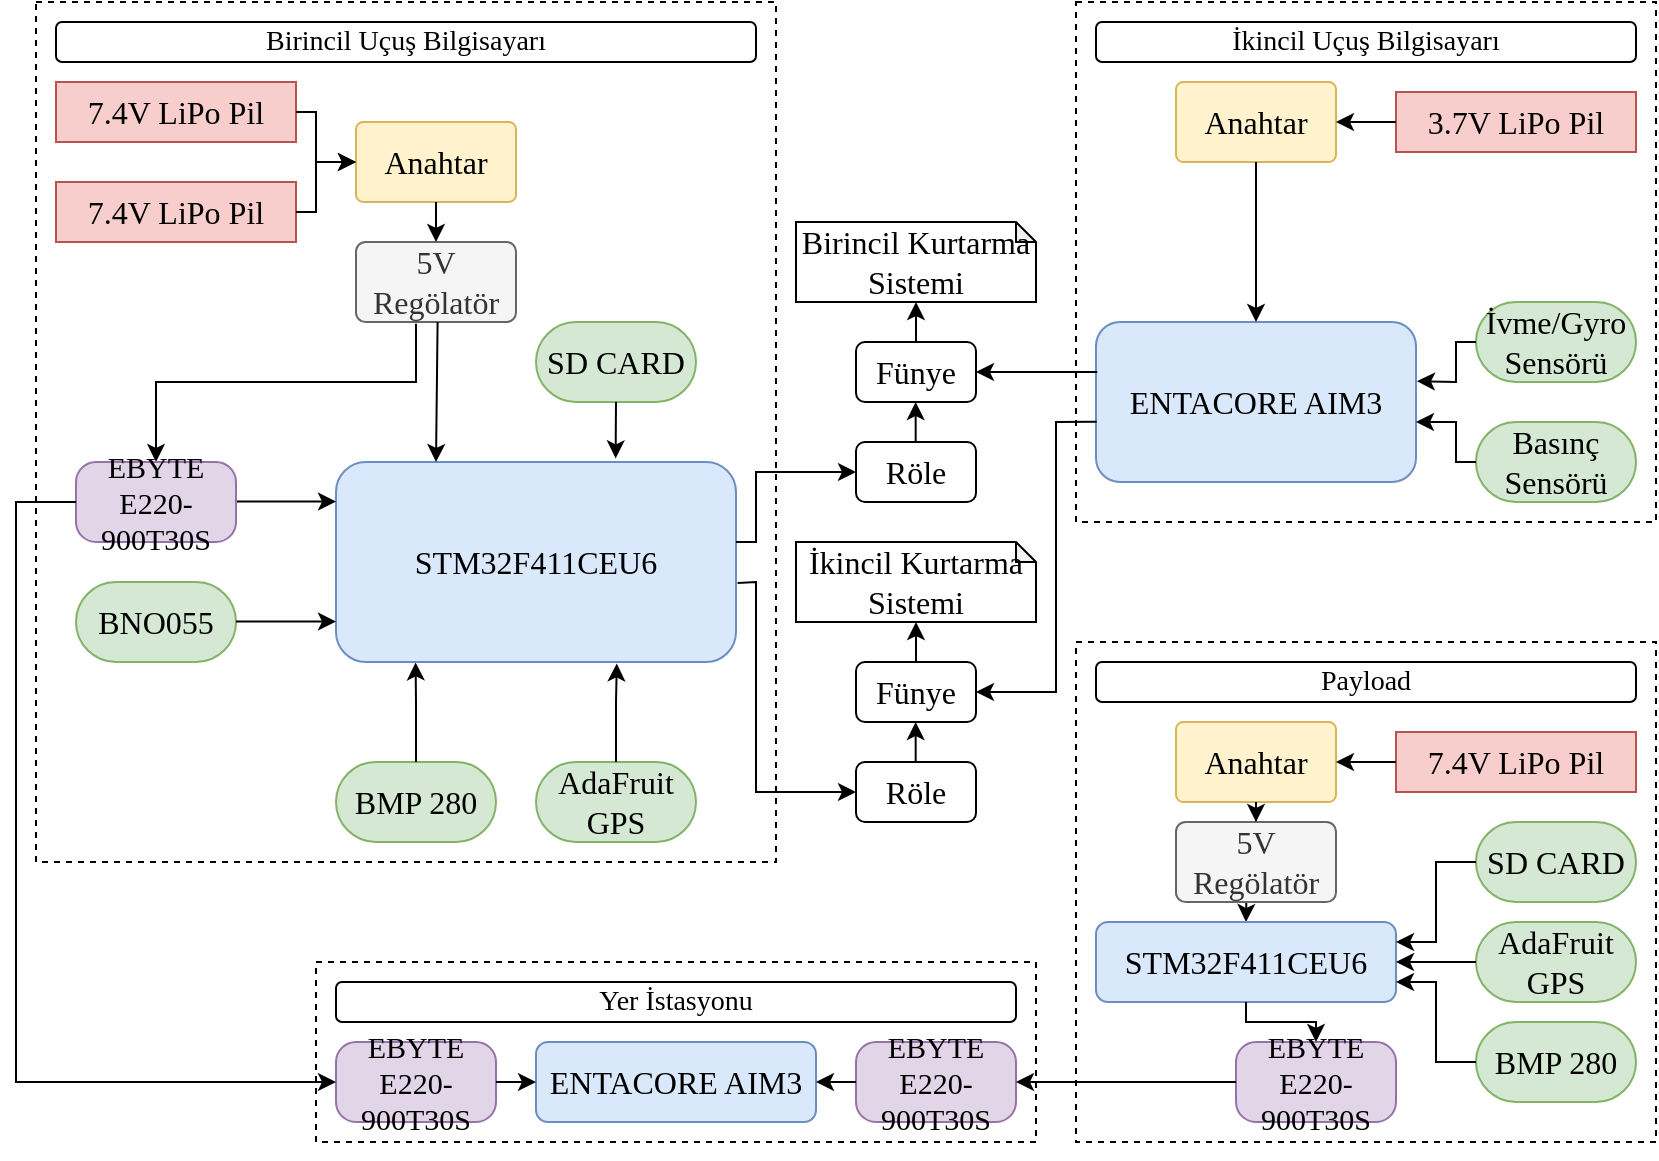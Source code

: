 <mxfile version="23.1.1" type="github">
  <diagram id="C5RBs43oDa-KdzZeNtuy" name="Page-1">
    <mxGraphModel dx="1195" dy="622" grid="1" gridSize="10" guides="1" tooltips="1" connect="1" arrows="1" fold="1" page="1" pageScale="1" pageWidth="800" pageHeight="600" math="0" shadow="0">
      <root>
        <mxCell id="WIyWlLk6GJQsqaUBKTNV-0" />
        <mxCell id="WIyWlLk6GJQsqaUBKTNV-1" parent="WIyWlLk6GJQsqaUBKTNV-0" />
        <mxCell id="FF-1iVlFn8DtFzpHkf-_-0" value="7.4V LiPo Pil" style="rounded=1;whiteSpace=wrap;html=1;arcSize=0;fillColor=#f8cecc;strokeColor=#b85450;fontFamily=Calibri;fontSize=16;" parent="WIyWlLk6GJQsqaUBKTNV-1" vertex="1">
          <mxGeometry x="30" y="90" width="120" height="30" as="geometry" />
        </mxCell>
        <mxCell id="FF-1iVlFn8DtFzpHkf-_-1" value="7.4V LiPo Pil" style="rounded=1;whiteSpace=wrap;html=1;arcSize=0;fillColor=#f8cecc;strokeColor=#b85450;fontFamily=Calibri;fontSize=16;" parent="WIyWlLk6GJQsqaUBKTNV-1" vertex="1">
          <mxGeometry x="30" y="40" width="120" height="30" as="geometry" />
        </mxCell>
        <mxCell id="FF-1iVlFn8DtFzpHkf-_-3" value="Anahtar" style="rounded=1;whiteSpace=wrap;html=1;arcSize=9;fillColor=#fff2cc;strokeColor=#d6b656;fontFamily=Calibri;fontSize=16;" parent="WIyWlLk6GJQsqaUBKTNV-1" vertex="1">
          <mxGeometry x="180" y="60" width="80" height="40" as="geometry" />
        </mxCell>
        <mxCell id="FF-1iVlFn8DtFzpHkf-_-4" value="5V Regölatör" style="rounded=1;whiteSpace=wrap;html=1;arcSize=12;fillColor=#f5f5f5;fontColor=#333333;strokeColor=#666666;fontFamily=Calibri;fontSize=16;" parent="WIyWlLk6GJQsqaUBKTNV-1" vertex="1">
          <mxGeometry x="180" y="120" width="80" height="40" as="geometry" />
        </mxCell>
        <mxCell id="FF-1iVlFn8DtFzpHkf-_-5" value="STM32F411CEU6" style="rounded=1;whiteSpace=wrap;html=1;fillColor=#dae8fc;strokeColor=#6c8ebf;fontFamily=Calibri;fontSize=16;" parent="WIyWlLk6GJQsqaUBKTNV-1" vertex="1">
          <mxGeometry x="170" y="230" width="200" height="100" as="geometry" />
        </mxCell>
        <mxCell id="FF-1iVlFn8DtFzpHkf-_-7" value="BMP 280" style="rounded=1;whiteSpace=wrap;html=1;arcSize=50;fillColor=#d5e8d4;strokeColor=#82b366;fontFamily=Calibri;fontSize=16;" parent="WIyWlLk6GJQsqaUBKTNV-1" vertex="1">
          <mxGeometry x="170" y="380" width="80" height="40" as="geometry" />
        </mxCell>
        <mxCell id="FF-1iVlFn8DtFzpHkf-_-8" value="BNO055" style="rounded=1;whiteSpace=wrap;html=1;arcSize=50;fillColor=#d5e8d4;strokeColor=#82b366;fontFamily=Calibri;fontSize=16;" parent="WIyWlLk6GJQsqaUBKTNV-1" vertex="1">
          <mxGeometry x="40" y="290" width="80" height="40" as="geometry" />
        </mxCell>
        <mxCell id="FF-1iVlFn8DtFzpHkf-_-9" value="SD CARD" style="rounded=1;whiteSpace=wrap;html=1;arcSize=50;fillColor=#d5e8d4;strokeColor=#82b366;fontFamily=Calibri;fontSize=16;" parent="WIyWlLk6GJQsqaUBKTNV-1" vertex="1">
          <mxGeometry x="270" y="160" width="80" height="40" as="geometry" />
        </mxCell>
        <mxCell id="FF-1iVlFn8DtFzpHkf-_-10" value="AdaFruit GPS" style="rounded=1;whiteSpace=wrap;html=1;arcSize=50;fillColor=#d5e8d4;strokeColor=#82b366;fontFamily=Calibri;fontSize=16;" parent="WIyWlLk6GJQsqaUBKTNV-1" vertex="1">
          <mxGeometry x="270" y="380" width="80" height="40" as="geometry" />
        </mxCell>
        <mxCell id="FF-1iVlFn8DtFzpHkf-_-11" value="" style="endArrow=classic;html=1;rounded=0;fontFamily=Calibri;fontSize=16;" parent="WIyWlLk6GJQsqaUBKTNV-1" edge="1">
          <mxGeometry width="50" height="50" relative="1" as="geometry">
            <mxPoint x="120" y="249.8" as="sourcePoint" />
            <mxPoint x="170" y="249.8" as="targetPoint" />
            <Array as="points">
              <mxPoint x="110" y="250" />
              <mxPoint x="120" y="249.8" />
            </Array>
          </mxGeometry>
        </mxCell>
        <mxCell id="FF-1iVlFn8DtFzpHkf-_-12" value="" style="endArrow=classic;html=1;rounded=0;fontFamily=Calibri;fontSize=16;" parent="WIyWlLk6GJQsqaUBKTNV-1" edge="1">
          <mxGeometry width="50" height="50" relative="1" as="geometry">
            <mxPoint x="120" y="309.8" as="sourcePoint" />
            <mxPoint x="170" y="309.8" as="targetPoint" />
            <Array as="points" />
          </mxGeometry>
        </mxCell>
        <mxCell id="FF-1iVlFn8DtFzpHkf-_-13" value="" style="endArrow=classic;html=1;rounded=0;entryX=0.199;entryY=1.002;entryDx=0;entryDy=0;entryPerimeter=0;fontFamily=Calibri;fontSize=16;" parent="WIyWlLk6GJQsqaUBKTNV-1" target="FF-1iVlFn8DtFzpHkf-_-5" edge="1">
          <mxGeometry width="50" height="50" relative="1" as="geometry">
            <mxPoint x="210" y="380" as="sourcePoint" />
            <mxPoint x="240" y="343" as="targetPoint" />
            <Array as="points">
              <mxPoint x="210" y="380" />
              <mxPoint x="210" y="370" />
              <mxPoint x="210" y="350" />
            </Array>
          </mxGeometry>
        </mxCell>
        <mxCell id="FF-1iVlFn8DtFzpHkf-_-14" value="" style="endArrow=classic;html=1;rounded=0;entryX=0.702;entryY=1.007;entryDx=0;entryDy=0;entryPerimeter=0;fontFamily=Calibri;fontSize=16;" parent="WIyWlLk6GJQsqaUBKTNV-1" target="FF-1iVlFn8DtFzpHkf-_-5" edge="1">
          <mxGeometry width="50" height="50" relative="1" as="geometry">
            <mxPoint x="310" y="380" as="sourcePoint" />
            <mxPoint x="340" y="340" as="targetPoint" />
            <Array as="points">
              <mxPoint x="310" y="380" />
              <mxPoint x="310" y="350" />
            </Array>
          </mxGeometry>
        </mxCell>
        <mxCell id="FF-1iVlFn8DtFzpHkf-_-16" value="" style="endArrow=classic;html=1;rounded=0;exitX=0.5;exitY=1;exitDx=0;exitDy=0;entryX=0.699;entryY=-0.018;entryDx=0;entryDy=0;entryPerimeter=0;fontFamily=Calibri;fontSize=16;" parent="WIyWlLk6GJQsqaUBKTNV-1" target="FF-1iVlFn8DtFzpHkf-_-5" edge="1">
          <mxGeometry width="50" height="50" relative="1" as="geometry">
            <mxPoint x="310" y="200" as="sourcePoint" />
            <mxPoint x="360" y="200" as="targetPoint" />
          </mxGeometry>
        </mxCell>
        <mxCell id="FF-1iVlFn8DtFzpHkf-_-17" value="" style="endArrow=classic;html=1;rounded=0;entryX=0.5;entryY=0;entryDx=0;entryDy=0;exitX=0.375;exitY=1.023;exitDx=0;exitDy=0;exitPerimeter=0;fontFamily=Calibri;fontSize=16;" parent="WIyWlLk6GJQsqaUBKTNV-1" source="FF-1iVlFn8DtFzpHkf-_-4" target="rdZqMUuOVoU_5vOU-umY-52" edge="1">
          <mxGeometry width="50" height="50" relative="1" as="geometry">
            <mxPoint x="260" y="140" as="sourcePoint" />
            <mxPoint x="270" y="180" as="targetPoint" />
            <Array as="points">
              <mxPoint x="210" y="190" />
              <mxPoint x="80" y="190" />
            </Array>
          </mxGeometry>
        </mxCell>
        <mxCell id="FF-1iVlFn8DtFzpHkf-_-18" value="" style="endArrow=classic;html=1;rounded=0;exitX=0.51;exitY=0.999;exitDx=0;exitDy=0;exitPerimeter=0;entryX=0.25;entryY=0;entryDx=0;entryDy=0;fontFamily=Calibri;fontSize=16;" parent="WIyWlLk6GJQsqaUBKTNV-1" source="FF-1iVlFn8DtFzpHkf-_-4" target="FF-1iVlFn8DtFzpHkf-_-5" edge="1">
          <mxGeometry width="50" height="50" relative="1" as="geometry">
            <mxPoint x="300" y="103.2" as="sourcePoint" />
            <mxPoint x="290" y="210.0" as="targetPoint" />
          </mxGeometry>
        </mxCell>
        <mxCell id="FF-1iVlFn8DtFzpHkf-_-19" value="" style="endArrow=classic;html=1;rounded=0;exitX=1;exitY=0.5;exitDx=0;exitDy=0;entryX=0;entryY=0.5;entryDx=0;entryDy=0;fontFamily=Calibri;fontSize=16;" parent="WIyWlLk6GJQsqaUBKTNV-1" source="FF-1iVlFn8DtFzpHkf-_-0" target="FF-1iVlFn8DtFzpHkf-_-3" edge="1">
          <mxGeometry width="50" height="50" relative="1" as="geometry">
            <mxPoint x="360" y="230" as="sourcePoint" />
            <mxPoint x="190" y="130" as="targetPoint" />
            <Array as="points">
              <mxPoint x="160" y="105" />
              <mxPoint x="160" y="80" />
            </Array>
          </mxGeometry>
        </mxCell>
        <mxCell id="FF-1iVlFn8DtFzpHkf-_-20" value="" style="endArrow=classic;html=1;rounded=0;exitX=1;exitY=0.5;exitDx=0;exitDy=0;fontFamily=Calibri;fontSize=16;" parent="WIyWlLk6GJQsqaUBKTNV-1" source="FF-1iVlFn8DtFzpHkf-_-1" edge="1">
          <mxGeometry width="50" height="50" relative="1" as="geometry">
            <mxPoint x="160" y="50" as="sourcePoint" />
            <mxPoint x="180" y="80" as="targetPoint" />
            <Array as="points">
              <mxPoint x="160" y="55" />
              <mxPoint x="160" y="80" />
            </Array>
          </mxGeometry>
        </mxCell>
        <mxCell id="FF-1iVlFn8DtFzpHkf-_-21" value="" style="endArrow=classic;html=1;rounded=0;entryX=0.5;entryY=0;entryDx=0;entryDy=0;exitX=0.5;exitY=1;exitDx=0;exitDy=0;fontFamily=Calibri;fontSize=16;" parent="WIyWlLk6GJQsqaUBKTNV-1" source="FF-1iVlFn8DtFzpHkf-_-3" target="FF-1iVlFn8DtFzpHkf-_-4" edge="1">
          <mxGeometry width="50" height="50" relative="1" as="geometry">
            <mxPoint x="260" y="79.9" as="sourcePoint" />
            <mxPoint x="280" y="80" as="targetPoint" />
          </mxGeometry>
        </mxCell>
        <mxCell id="rdZqMUuOVoU_5vOU-umY-1" value="Birincil Kurtarma Sistemi" style="shape=note;whiteSpace=wrap;html=1;backgroundOutline=1;darkOpacity=0.05;rotation=0;size=10;strokeColor=default;verticalAlign=middle;fontFamily=Calibri;fontSize=16;" parent="WIyWlLk6GJQsqaUBKTNV-1" vertex="1">
          <mxGeometry x="400" y="110" width="120" height="40" as="geometry" />
        </mxCell>
        <mxCell id="rdZqMUuOVoU_5vOU-umY-3" value="Fünye" style="rounded=1;whiteSpace=wrap;html=1;fontFamily=Calibri;fontSize=16;" parent="WIyWlLk6GJQsqaUBKTNV-1" vertex="1">
          <mxGeometry x="430" y="170" width="60" height="30" as="geometry" />
        </mxCell>
        <mxCell id="rdZqMUuOVoU_5vOU-umY-4" value="Röle" style="rounded=1;whiteSpace=wrap;html=1;fontFamily=Calibri;fontSize=16;" parent="WIyWlLk6GJQsqaUBKTNV-1" vertex="1">
          <mxGeometry x="430" y="220" width="60" height="30" as="geometry" />
        </mxCell>
        <mxCell id="rdZqMUuOVoU_5vOU-umY-5" value="" style="endArrow=classic;html=1;rounded=0;entryX=0.5;entryY=1;entryDx=0;entryDy=0;entryPerimeter=0;exitX=0.5;exitY=0;exitDx=0;exitDy=0;fontFamily=Calibri;fontSize=16;" parent="WIyWlLk6GJQsqaUBKTNV-1" source="rdZqMUuOVoU_5vOU-umY-3" target="rdZqMUuOVoU_5vOU-umY-1" edge="1">
          <mxGeometry width="50" height="50" relative="1" as="geometry">
            <mxPoint x="400" y="260" as="sourcePoint" />
            <mxPoint x="450" y="210" as="targetPoint" />
          </mxGeometry>
        </mxCell>
        <mxCell id="rdZqMUuOVoU_5vOU-umY-6" value="" style="endArrow=classic;html=1;rounded=0;entryX=0.5;entryY=1;entryDx=0;entryDy=0;entryPerimeter=0;exitX=0.5;exitY=0;exitDx=0;exitDy=0;fontFamily=Calibri;fontSize=16;" parent="WIyWlLk6GJQsqaUBKTNV-1" edge="1">
          <mxGeometry width="50" height="50" relative="1" as="geometry">
            <mxPoint x="459.83" y="220" as="sourcePoint" />
            <mxPoint x="459.83" y="200" as="targetPoint" />
          </mxGeometry>
        </mxCell>
        <mxCell id="rdZqMUuOVoU_5vOU-umY-7" value="İkincil Kurtarma Sistemi" style="shape=note;whiteSpace=wrap;html=1;backgroundOutline=1;darkOpacity=0.05;rotation=0;size=10;strokeColor=default;verticalAlign=middle;fontFamily=Calibri;fontSize=16;" parent="WIyWlLk6GJQsqaUBKTNV-1" vertex="1">
          <mxGeometry x="400" y="270" width="120" height="40" as="geometry" />
        </mxCell>
        <mxCell id="rdZqMUuOVoU_5vOU-umY-8" value="Fünye" style="rounded=1;whiteSpace=wrap;html=1;fontFamily=Calibri;fontSize=16;" parent="WIyWlLk6GJQsqaUBKTNV-1" vertex="1">
          <mxGeometry x="430" y="330" width="60" height="30" as="geometry" />
        </mxCell>
        <mxCell id="rdZqMUuOVoU_5vOU-umY-9" value="Röle" style="rounded=1;whiteSpace=wrap;html=1;fontFamily=Calibri;fontSize=16;" parent="WIyWlLk6GJQsqaUBKTNV-1" vertex="1">
          <mxGeometry x="430" y="380" width="60" height="30" as="geometry" />
        </mxCell>
        <mxCell id="rdZqMUuOVoU_5vOU-umY-10" value="" style="endArrow=classic;html=1;rounded=0;entryX=0.5;entryY=1;entryDx=0;entryDy=0;entryPerimeter=0;exitX=0.5;exitY=0;exitDx=0;exitDy=0;fontFamily=Calibri;fontSize=16;" parent="WIyWlLk6GJQsqaUBKTNV-1" source="rdZqMUuOVoU_5vOU-umY-8" target="rdZqMUuOVoU_5vOU-umY-7" edge="1">
          <mxGeometry width="50" height="50" relative="1" as="geometry">
            <mxPoint x="400" y="420" as="sourcePoint" />
            <mxPoint x="450" y="370" as="targetPoint" />
          </mxGeometry>
        </mxCell>
        <mxCell id="rdZqMUuOVoU_5vOU-umY-11" value="" style="endArrow=classic;html=1;rounded=0;entryX=0.5;entryY=1;entryDx=0;entryDy=0;entryPerimeter=0;exitX=0.5;exitY=0;exitDx=0;exitDy=0;fontFamily=Calibri;fontSize=16;" parent="WIyWlLk6GJQsqaUBKTNV-1" edge="1">
          <mxGeometry width="50" height="50" relative="1" as="geometry">
            <mxPoint x="459.83" y="380" as="sourcePoint" />
            <mxPoint x="459.83" y="360" as="targetPoint" />
          </mxGeometry>
        </mxCell>
        <mxCell id="rdZqMUuOVoU_5vOU-umY-12" value="" style="endArrow=classic;html=1;rounded=0;exitX=1.004;exitY=0.605;exitDx=0;exitDy=0;exitPerimeter=0;entryX=0;entryY=0.5;entryDx=0;entryDy=0;fontFamily=Calibri;fontSize=16;" parent="WIyWlLk6GJQsqaUBKTNV-1" source="FF-1iVlFn8DtFzpHkf-_-5" target="rdZqMUuOVoU_5vOU-umY-9" edge="1">
          <mxGeometry width="50" height="50" relative="1" as="geometry">
            <mxPoint x="380" y="290" as="sourcePoint" />
            <mxPoint x="430" y="240" as="targetPoint" />
            <Array as="points">
              <mxPoint x="380" y="290" />
              <mxPoint x="380" y="395" />
            </Array>
          </mxGeometry>
        </mxCell>
        <mxCell id="rdZqMUuOVoU_5vOU-umY-13" value="" style="endArrow=classic;html=1;rounded=0;entryX=0;entryY=0.5;entryDx=0;entryDy=0;fontFamily=Calibri;fontSize=16;" parent="WIyWlLk6GJQsqaUBKTNV-1" target="rdZqMUuOVoU_5vOU-umY-4" edge="1">
          <mxGeometry width="50" height="50" relative="1" as="geometry">
            <mxPoint x="370" y="270" as="sourcePoint" />
            <mxPoint x="420" y="230" as="targetPoint" />
            <Array as="points">
              <mxPoint x="380" y="270" />
              <mxPoint x="380" y="235" />
            </Array>
          </mxGeometry>
        </mxCell>
        <mxCell id="rdZqMUuOVoU_5vOU-umY-14" value="3.7V LiPo Pil" style="rounded=1;whiteSpace=wrap;html=1;arcSize=0;fillColor=#f8cecc;strokeColor=#b85450;fontFamily=Calibri;fontSize=16;" parent="WIyWlLk6GJQsqaUBKTNV-1" vertex="1">
          <mxGeometry x="700" y="45" width="120" height="30" as="geometry" />
        </mxCell>
        <mxCell id="rdZqMUuOVoU_5vOU-umY-15" value="Anahtar" style="rounded=1;whiteSpace=wrap;html=1;arcSize=9;fillColor=#fff2cc;strokeColor=#d6b656;fontFamily=Calibri;fontSize=16;" parent="WIyWlLk6GJQsqaUBKTNV-1" vertex="1">
          <mxGeometry x="590" y="40" width="80" height="40" as="geometry" />
        </mxCell>
        <mxCell id="rdZqMUuOVoU_5vOU-umY-16" value="ENTACORE AIM3" style="rounded=1;whiteSpace=wrap;html=1;fillColor=#dae8fc;strokeColor=#6c8ebf;fontFamily=Calibri;fontSize=16;" parent="WIyWlLk6GJQsqaUBKTNV-1" vertex="1">
          <mxGeometry x="550" y="160" width="160" height="80" as="geometry" />
        </mxCell>
        <mxCell id="rdZqMUuOVoU_5vOU-umY-20" value="" style="endArrow=classic;html=1;rounded=0;entryX=0.5;entryY=0;entryDx=0;entryDy=0;exitX=0.5;exitY=1;exitDx=0;exitDy=0;fontFamily=Calibri;fontSize=16;" parent="WIyWlLk6GJQsqaUBKTNV-1" source="rdZqMUuOVoU_5vOU-umY-15" target="rdZqMUuOVoU_5vOU-umY-16" edge="1">
          <mxGeometry width="50" height="50" relative="1" as="geometry">
            <mxPoint x="450" y="150" as="sourcePoint" />
            <mxPoint x="500" y="100" as="targetPoint" />
          </mxGeometry>
        </mxCell>
        <mxCell id="rdZqMUuOVoU_5vOU-umY-21" value="" style="endArrow=classic;html=1;rounded=0;entryX=1;entryY=0.5;entryDx=0;entryDy=0;fontFamily=Calibri;fontSize=16;" parent="WIyWlLk6GJQsqaUBKTNV-1" source="rdZqMUuOVoU_5vOU-umY-14" target="rdZqMUuOVoU_5vOU-umY-15" edge="1">
          <mxGeometry width="50" height="50" relative="1" as="geometry">
            <mxPoint x="450" y="150" as="sourcePoint" />
            <mxPoint x="500" y="100" as="targetPoint" />
          </mxGeometry>
        </mxCell>
        <mxCell id="rdZqMUuOVoU_5vOU-umY-22" value="İvme/Gyro Sensörü" style="rounded=1;whiteSpace=wrap;html=1;arcSize=50;fillColor=#d5e8d4;strokeColor=#82b366;fontFamily=Calibri;fontSize=16;" parent="WIyWlLk6GJQsqaUBKTNV-1" vertex="1">
          <mxGeometry x="740" y="150" width="80" height="40" as="geometry" />
        </mxCell>
        <mxCell id="rdZqMUuOVoU_5vOU-umY-23" value="Basınç Sensörü" style="rounded=1;whiteSpace=wrap;html=1;arcSize=50;fillColor=#d5e8d4;strokeColor=#82b366;fontFamily=Calibri;fontSize=16;" parent="WIyWlLk6GJQsqaUBKTNV-1" vertex="1">
          <mxGeometry x="740" y="210" width="80" height="40" as="geometry" />
        </mxCell>
        <mxCell id="rdZqMUuOVoU_5vOU-umY-24" value="" style="endArrow=classic;html=1;rounded=0;exitX=0;exitY=0.5;exitDx=0;exitDy=0;entryX=1.006;entryY=0.611;entryDx=0;entryDy=0;entryPerimeter=0;fontFamily=Calibri;fontSize=16;" parent="WIyWlLk6GJQsqaUBKTNV-1" source="rdZqMUuOVoU_5vOU-umY-23" edge="1">
          <mxGeometry width="50" height="50" relative="1" as="geometry">
            <mxPoint x="739.04" y="231.12" as="sourcePoint" />
            <mxPoint x="710.0" y="210" as="targetPoint" />
            <Array as="points">
              <mxPoint x="730" y="230" />
              <mxPoint x="730" y="210" />
            </Array>
          </mxGeometry>
        </mxCell>
        <mxCell id="rdZqMUuOVoU_5vOU-umY-26" value="" style="endArrow=classic;html=1;rounded=0;entryX=1.003;entryY=0.37;entryDx=0;entryDy=0;entryPerimeter=0;exitX=0;exitY=0.5;exitDx=0;exitDy=0;fontFamily=Calibri;fontSize=16;" parent="WIyWlLk6GJQsqaUBKTNV-1" source="rdZqMUuOVoU_5vOU-umY-22" target="rdZqMUuOVoU_5vOU-umY-16" edge="1">
          <mxGeometry width="50" height="50" relative="1" as="geometry">
            <mxPoint x="670" y="190" as="sourcePoint" />
            <mxPoint x="720" y="140" as="targetPoint" />
            <Array as="points">
              <mxPoint x="730" y="170" />
              <mxPoint x="730" y="190" />
            </Array>
          </mxGeometry>
        </mxCell>
        <mxCell id="rdZqMUuOVoU_5vOU-umY-27" value="" style="endArrow=classic;html=1;rounded=0;exitX=0.004;exitY=0.313;exitDx=0;exitDy=0;exitPerimeter=0;" parent="WIyWlLk6GJQsqaUBKTNV-1" source="rdZqMUuOVoU_5vOU-umY-16" edge="1">
          <mxGeometry width="50" height="50" relative="1" as="geometry">
            <mxPoint x="550" y="190" as="sourcePoint" />
            <mxPoint x="490" y="185" as="targetPoint" />
            <Array as="points">
              <mxPoint x="530" y="185" />
            </Array>
          </mxGeometry>
        </mxCell>
        <mxCell id="rdZqMUuOVoU_5vOU-umY-28" value="" style="endArrow=classic;html=1;rounded=0;exitX=0.002;exitY=0.623;exitDx=0;exitDy=0;exitPerimeter=0;entryX=1;entryY=0.5;entryDx=0;entryDy=0;" parent="WIyWlLk6GJQsqaUBKTNV-1" source="rdZqMUuOVoU_5vOU-umY-16" target="rdZqMUuOVoU_5vOU-umY-8" edge="1">
          <mxGeometry width="50" height="50" relative="1" as="geometry">
            <mxPoint x="510" y="230" as="sourcePoint" />
            <mxPoint x="500" y="350" as="targetPoint" />
            <Array as="points">
              <mxPoint x="530" y="210" />
              <mxPoint x="530" y="345" />
            </Array>
          </mxGeometry>
        </mxCell>
        <mxCell id="rdZqMUuOVoU_5vOU-umY-29" value="ENTACORE AIM3" style="rounded=1;whiteSpace=wrap;html=1;fillColor=#dae8fc;strokeColor=#6c8ebf;fontFamily=Calibri;fontSize=16;" parent="WIyWlLk6GJQsqaUBKTNV-1" vertex="1">
          <mxGeometry x="270" y="520" width="140" height="40" as="geometry" />
        </mxCell>
        <mxCell id="rdZqMUuOVoU_5vOU-umY-30" value="EBYTE E220-900T30S" style="rounded=1;whiteSpace=wrap;html=1;arcSize=25;fillColor=#e1d5e7;strokeColor=#9673a6;fontFamily=Calibri;fontSize=15;" parent="WIyWlLk6GJQsqaUBKTNV-1" vertex="1">
          <mxGeometry x="170" y="520" width="80" height="40" as="geometry" />
        </mxCell>
        <mxCell id="rdZqMUuOVoU_5vOU-umY-31" value="EBYTE E220-900T30S" style="rounded=1;whiteSpace=wrap;html=1;arcSize=25;fillColor=#e1d5e7;strokeColor=#9673a6;fontFamily=Calibri;fontSize=15;" parent="WIyWlLk6GJQsqaUBKTNV-1" vertex="1">
          <mxGeometry x="430" y="520" width="80" height="40" as="geometry" />
        </mxCell>
        <mxCell id="rdZqMUuOVoU_5vOU-umY-33" value="7.4V LiPo Pil" style="rounded=1;whiteSpace=wrap;html=1;arcSize=0;fillColor=#f8cecc;strokeColor=#b85450;fontFamily=Calibri;fontSize=16;" parent="WIyWlLk6GJQsqaUBKTNV-1" vertex="1">
          <mxGeometry x="700" y="365" width="120" height="30" as="geometry" />
        </mxCell>
        <mxCell id="rdZqMUuOVoU_5vOU-umY-43" value="" style="edgeStyle=orthogonalEdgeStyle;rounded=0;orthogonalLoop=1;jettySize=auto;html=1;" parent="WIyWlLk6GJQsqaUBKTNV-1" source="rdZqMUuOVoU_5vOU-umY-34" edge="1">
          <mxGeometry relative="1" as="geometry">
            <mxPoint x="625" y="460" as="targetPoint" />
          </mxGeometry>
        </mxCell>
        <mxCell id="rdZqMUuOVoU_5vOU-umY-34" value="Anahtar" style="rounded=1;whiteSpace=wrap;html=1;arcSize=9;fillColor=#fff2cc;strokeColor=#d6b656;fontFamily=Calibri;fontSize=16;" parent="WIyWlLk6GJQsqaUBKTNV-1" vertex="1">
          <mxGeometry x="590" y="360" width="80" height="40" as="geometry" />
        </mxCell>
        <mxCell id="rdZqMUuOVoU_5vOU-umY-35" value="5V Regölatör" style="rounded=1;whiteSpace=wrap;html=1;arcSize=12;fillColor=#f5f5f5;fontColor=#333333;strokeColor=#666666;fontFamily=Calibri;fontSize=16;" parent="WIyWlLk6GJQsqaUBKTNV-1" vertex="1">
          <mxGeometry x="590" y="410" width="80" height="40" as="geometry" />
        </mxCell>
        <mxCell id="rdZqMUuOVoU_5vOU-umY-36" value="EBYTE E220-900T30S" style="rounded=1;whiteSpace=wrap;html=1;arcSize=25;fillColor=#e1d5e7;strokeColor=#9673a6;fontFamily=Calibri;fontSize=15;" parent="WIyWlLk6GJQsqaUBKTNV-1" vertex="1">
          <mxGeometry x="620" y="520" width="80" height="40" as="geometry" />
        </mxCell>
        <mxCell id="rdZqMUuOVoU_5vOU-umY-37" value="STM32F411CEU6" style="rounded=1;whiteSpace=wrap;html=1;fillColor=#dae8fc;strokeColor=#6c8ebf;fontFamily=Calibri;fontSize=16;" parent="WIyWlLk6GJQsqaUBKTNV-1" vertex="1">
          <mxGeometry x="550" y="460" width="150" height="40" as="geometry" />
        </mxCell>
        <mxCell id="rdZqMUuOVoU_5vOU-umY-38" value="SD CARD" style="rounded=1;whiteSpace=wrap;html=1;arcSize=50;fillColor=#d5e8d4;strokeColor=#82b366;fontFamily=Calibri;fontSize=16;" parent="WIyWlLk6GJQsqaUBKTNV-1" vertex="1">
          <mxGeometry x="740" y="410" width="80" height="40" as="geometry" />
        </mxCell>
        <mxCell id="rdZqMUuOVoU_5vOU-umY-39" value="AdaFruit GPS" style="rounded=1;whiteSpace=wrap;html=1;arcSize=50;fillColor=#d5e8d4;strokeColor=#82b366;fontFamily=Calibri;fontSize=16;" parent="WIyWlLk6GJQsqaUBKTNV-1" vertex="1">
          <mxGeometry x="740" y="460" width="80" height="40" as="geometry" />
        </mxCell>
        <mxCell id="rdZqMUuOVoU_5vOU-umY-40" value="BMP 280" style="rounded=1;whiteSpace=wrap;html=1;arcSize=50;fillColor=#d5e8d4;strokeColor=#82b366;fontFamily=Calibri;fontSize=16;" parent="WIyWlLk6GJQsqaUBKTNV-1" vertex="1">
          <mxGeometry x="740" y="510" width="80" height="40" as="geometry" />
        </mxCell>
        <mxCell id="rdZqMUuOVoU_5vOU-umY-41" value="" style="endArrow=classic;html=1;rounded=0;exitX=0;exitY=0.5;exitDx=0;exitDy=0;entryX=1;entryY=0.5;entryDx=0;entryDy=0;" parent="WIyWlLk6GJQsqaUBKTNV-1" source="rdZqMUuOVoU_5vOU-umY-33" target="rdZqMUuOVoU_5vOU-umY-34" edge="1">
          <mxGeometry width="50" height="50" relative="1" as="geometry">
            <mxPoint x="520" y="420" as="sourcePoint" />
            <mxPoint x="570" y="370" as="targetPoint" />
            <Array as="points">
              <mxPoint x="690" y="380" />
            </Array>
          </mxGeometry>
        </mxCell>
        <mxCell id="rdZqMUuOVoU_5vOU-umY-42" value="" style="endArrow=classic;html=1;rounded=0;entryX=0.5;entryY=0;entryDx=0;entryDy=0;exitX=0.5;exitY=1;exitDx=0;exitDy=0;" parent="WIyWlLk6GJQsqaUBKTNV-1" source="rdZqMUuOVoU_5vOU-umY-34" target="rdZqMUuOVoU_5vOU-umY-35" edge="1">
          <mxGeometry width="50" height="50" relative="1" as="geometry">
            <mxPoint x="610" y="460" as="sourcePoint" />
            <mxPoint x="660" y="410" as="targetPoint" />
          </mxGeometry>
        </mxCell>
        <mxCell id="rdZqMUuOVoU_5vOU-umY-44" value="" style="endArrow=classic;html=1;rounded=0;exitX=0.5;exitY=1;exitDx=0;exitDy=0;entryX=0.5;entryY=0;entryDx=0;entryDy=0;" parent="WIyWlLk6GJQsqaUBKTNV-1" target="rdZqMUuOVoU_5vOU-umY-36" edge="1">
          <mxGeometry width="50" height="50" relative="1" as="geometry">
            <mxPoint x="625" y="500" as="sourcePoint" />
            <mxPoint x="620" y="500" as="targetPoint" />
            <Array as="points">
              <mxPoint x="625" y="510" />
              <mxPoint x="660" y="510" />
            </Array>
          </mxGeometry>
        </mxCell>
        <mxCell id="rdZqMUuOVoU_5vOU-umY-45" value="" style="endArrow=classic;html=1;rounded=0;exitX=0;exitY=0.5;exitDx=0;exitDy=0;entryX=1;entryY=0.25;entryDx=0;entryDy=0;" parent="WIyWlLk6GJQsqaUBKTNV-1" source="rdZqMUuOVoU_5vOU-umY-38" edge="1">
          <mxGeometry width="50" height="50" relative="1" as="geometry">
            <mxPoint x="680" y="445" as="sourcePoint" />
            <mxPoint x="700" y="470" as="targetPoint" />
            <Array as="points">
              <mxPoint x="720" y="430" />
              <mxPoint x="720" y="470" />
            </Array>
          </mxGeometry>
        </mxCell>
        <mxCell id="rdZqMUuOVoU_5vOU-umY-46" value="" style="endArrow=classic;html=1;rounded=0;exitX=0;exitY=0.5;exitDx=0;exitDy=0;entryX=1.02;entryY=0.25;entryDx=0;entryDy=0;entryPerimeter=0;" parent="WIyWlLk6GJQsqaUBKTNV-1" source="rdZqMUuOVoU_5vOU-umY-39" edge="1">
          <mxGeometry width="50" height="50" relative="1" as="geometry">
            <mxPoint x="737" y="430" as="sourcePoint" />
            <mxPoint x="700" y="480" as="targetPoint" />
          </mxGeometry>
        </mxCell>
        <mxCell id="rdZqMUuOVoU_5vOU-umY-47" value="" style="endArrow=classic;html=1;rounded=0;exitX=0;exitY=0.5;exitDx=0;exitDy=0;entryX=1;entryY=0.75;entryDx=0;entryDy=0;" parent="WIyWlLk6GJQsqaUBKTNV-1" source="rdZqMUuOVoU_5vOU-umY-40" edge="1">
          <mxGeometry width="50" height="50" relative="1" as="geometry">
            <mxPoint x="740" y="520" as="sourcePoint" />
            <mxPoint x="700" y="490" as="targetPoint" />
            <Array as="points">
              <mxPoint x="720" y="530" />
              <mxPoint x="720" y="490" />
            </Array>
          </mxGeometry>
        </mxCell>
        <mxCell id="rdZqMUuOVoU_5vOU-umY-52" value="EBYTE E220-900T30S" style="rounded=1;whiteSpace=wrap;html=1;arcSize=25;fillColor=#e1d5e7;strokeColor=#9673a6;fontFamily=Calibri;fontSize=15;" parent="WIyWlLk6GJQsqaUBKTNV-1" vertex="1">
          <mxGeometry x="40" y="230" width="80" height="40" as="geometry" />
        </mxCell>
        <mxCell id="rdZqMUuOVoU_5vOU-umY-54" value="" style="endArrow=classic;html=1;rounded=0;exitX=0;exitY=0.5;exitDx=0;exitDy=0;entryX=0;entryY=0.5;entryDx=0;entryDy=0;" parent="WIyWlLk6GJQsqaUBKTNV-1" source="rdZqMUuOVoU_5vOU-umY-52" target="rdZqMUuOVoU_5vOU-umY-30" edge="1">
          <mxGeometry width="50" height="50" relative="1" as="geometry">
            <mxPoint x="190" y="310" as="sourcePoint" />
            <mxPoint x="30" y="540" as="targetPoint" />
            <Array as="points">
              <mxPoint x="10" y="250" />
              <mxPoint x="10" y="540" />
            </Array>
          </mxGeometry>
        </mxCell>
        <mxCell id="rdZqMUuOVoU_5vOU-umY-57" value="" style="endArrow=classic;html=1;rounded=0;exitX=0;exitY=0.5;exitDx=0;exitDy=0;entryX=1;entryY=0.5;entryDx=0;entryDy=0;" parent="WIyWlLk6GJQsqaUBKTNV-1" source="rdZqMUuOVoU_5vOU-umY-36" target="rdZqMUuOVoU_5vOU-umY-31" edge="1">
          <mxGeometry width="50" height="50" relative="1" as="geometry">
            <mxPoint x="550" y="550" as="sourcePoint" />
            <mxPoint x="600" y="500" as="targetPoint" />
            <Array as="points">
              <mxPoint x="580" y="540" />
            </Array>
          </mxGeometry>
        </mxCell>
        <mxCell id="rdZqMUuOVoU_5vOU-umY-58" value="" style="endArrow=classic;html=1;rounded=0;exitX=1;exitY=0.5;exitDx=0;exitDy=0;entryX=0;entryY=0.5;entryDx=0;entryDy=0;" parent="WIyWlLk6GJQsqaUBKTNV-1" source="rdZqMUuOVoU_5vOU-umY-30" target="rdZqMUuOVoU_5vOU-umY-29" edge="1">
          <mxGeometry width="50" height="50" relative="1" as="geometry">
            <mxPoint x="400" y="530" as="sourcePoint" />
            <mxPoint x="450" y="480" as="targetPoint" />
          </mxGeometry>
        </mxCell>
        <mxCell id="rdZqMUuOVoU_5vOU-umY-59" value="" style="endArrow=classic;html=1;rounded=0;exitX=0;exitY=0.5;exitDx=0;exitDy=0;entryX=1;entryY=0.5;entryDx=0;entryDy=0;" parent="WIyWlLk6GJQsqaUBKTNV-1" source="rdZqMUuOVoU_5vOU-umY-31" target="rdZqMUuOVoU_5vOU-umY-29" edge="1">
          <mxGeometry width="50" height="50" relative="1" as="geometry">
            <mxPoint x="410" y="539.8" as="sourcePoint" />
            <mxPoint x="430" y="539.8" as="targetPoint" />
          </mxGeometry>
        </mxCell>
        <mxCell id="rdZqMUuOVoU_5vOU-umY-60" value="Birincil Uçuş Bilgisayarı" style="rounded=1;whiteSpace=wrap;html=1;fontSize=14;fontFamily=Calibri;" parent="WIyWlLk6GJQsqaUBKTNV-1" vertex="1">
          <mxGeometry x="30" y="10" width="350" height="20" as="geometry" />
        </mxCell>
        <mxCell id="rdZqMUuOVoU_5vOU-umY-61" value="İkincil Uçuş Bilgisayarı" style="rounded=1;whiteSpace=wrap;html=1;fontSize=14;fontFamily=Calibri;" parent="WIyWlLk6GJQsqaUBKTNV-1" vertex="1">
          <mxGeometry x="550" y="10" width="270" height="20" as="geometry" />
        </mxCell>
        <mxCell id="rdZqMUuOVoU_5vOU-umY-63" value="Payload" style="rounded=1;whiteSpace=wrap;html=1;fontSize=14;fontFamily=Calibri;" parent="WIyWlLk6GJQsqaUBKTNV-1" vertex="1">
          <mxGeometry x="550" y="330" width="270" height="20" as="geometry" />
        </mxCell>
        <mxCell id="rdZqMUuOVoU_5vOU-umY-64" value="Yer İstasyonu" style="rounded=1;whiteSpace=wrap;html=1;fontSize=14;fontFamily=Calibri;" parent="WIyWlLk6GJQsqaUBKTNV-1" vertex="1">
          <mxGeometry x="170" y="490" width="340" height="20" as="geometry" />
        </mxCell>
        <mxCell id="rdZqMUuOVoU_5vOU-umY-65" value="" style="rounded=0;whiteSpace=wrap;html=1;dashed=1;fillColor=none;" parent="WIyWlLk6GJQsqaUBKTNV-1" vertex="1">
          <mxGeometry x="20" width="370" height="430" as="geometry" />
        </mxCell>
        <mxCell id="rdZqMUuOVoU_5vOU-umY-67" value="" style="rounded=0;whiteSpace=wrap;html=1;dashed=1;fillColor=none;" parent="WIyWlLk6GJQsqaUBKTNV-1" vertex="1">
          <mxGeometry x="540" width="290" height="260" as="geometry" />
        </mxCell>
        <mxCell id="rdZqMUuOVoU_5vOU-umY-68" value="" style="rounded=0;whiteSpace=wrap;html=1;dashed=1;fillColor=none;" parent="WIyWlLk6GJQsqaUBKTNV-1" vertex="1">
          <mxGeometry x="540" y="320" width="290" height="250" as="geometry" />
        </mxCell>
        <mxCell id="rdZqMUuOVoU_5vOU-umY-69" value="" style="rounded=0;whiteSpace=wrap;html=1;dashed=1;fillColor=none;" parent="WIyWlLk6GJQsqaUBKTNV-1" vertex="1">
          <mxGeometry x="160" y="480" width="360" height="90" as="geometry" />
        </mxCell>
        <mxCell id="rdZqMUuOVoU_5vOU-umY-70" style="edgeStyle=orthogonalEdgeStyle;rounded=0;orthogonalLoop=1;jettySize=auto;html=1;exitX=0.5;exitY=1;exitDx=0;exitDy=0;" parent="WIyWlLk6GJQsqaUBKTNV-1" source="rdZqMUuOVoU_5vOU-umY-69" target="rdZqMUuOVoU_5vOU-umY-69" edge="1">
          <mxGeometry relative="1" as="geometry" />
        </mxCell>
      </root>
    </mxGraphModel>
  </diagram>
</mxfile>
